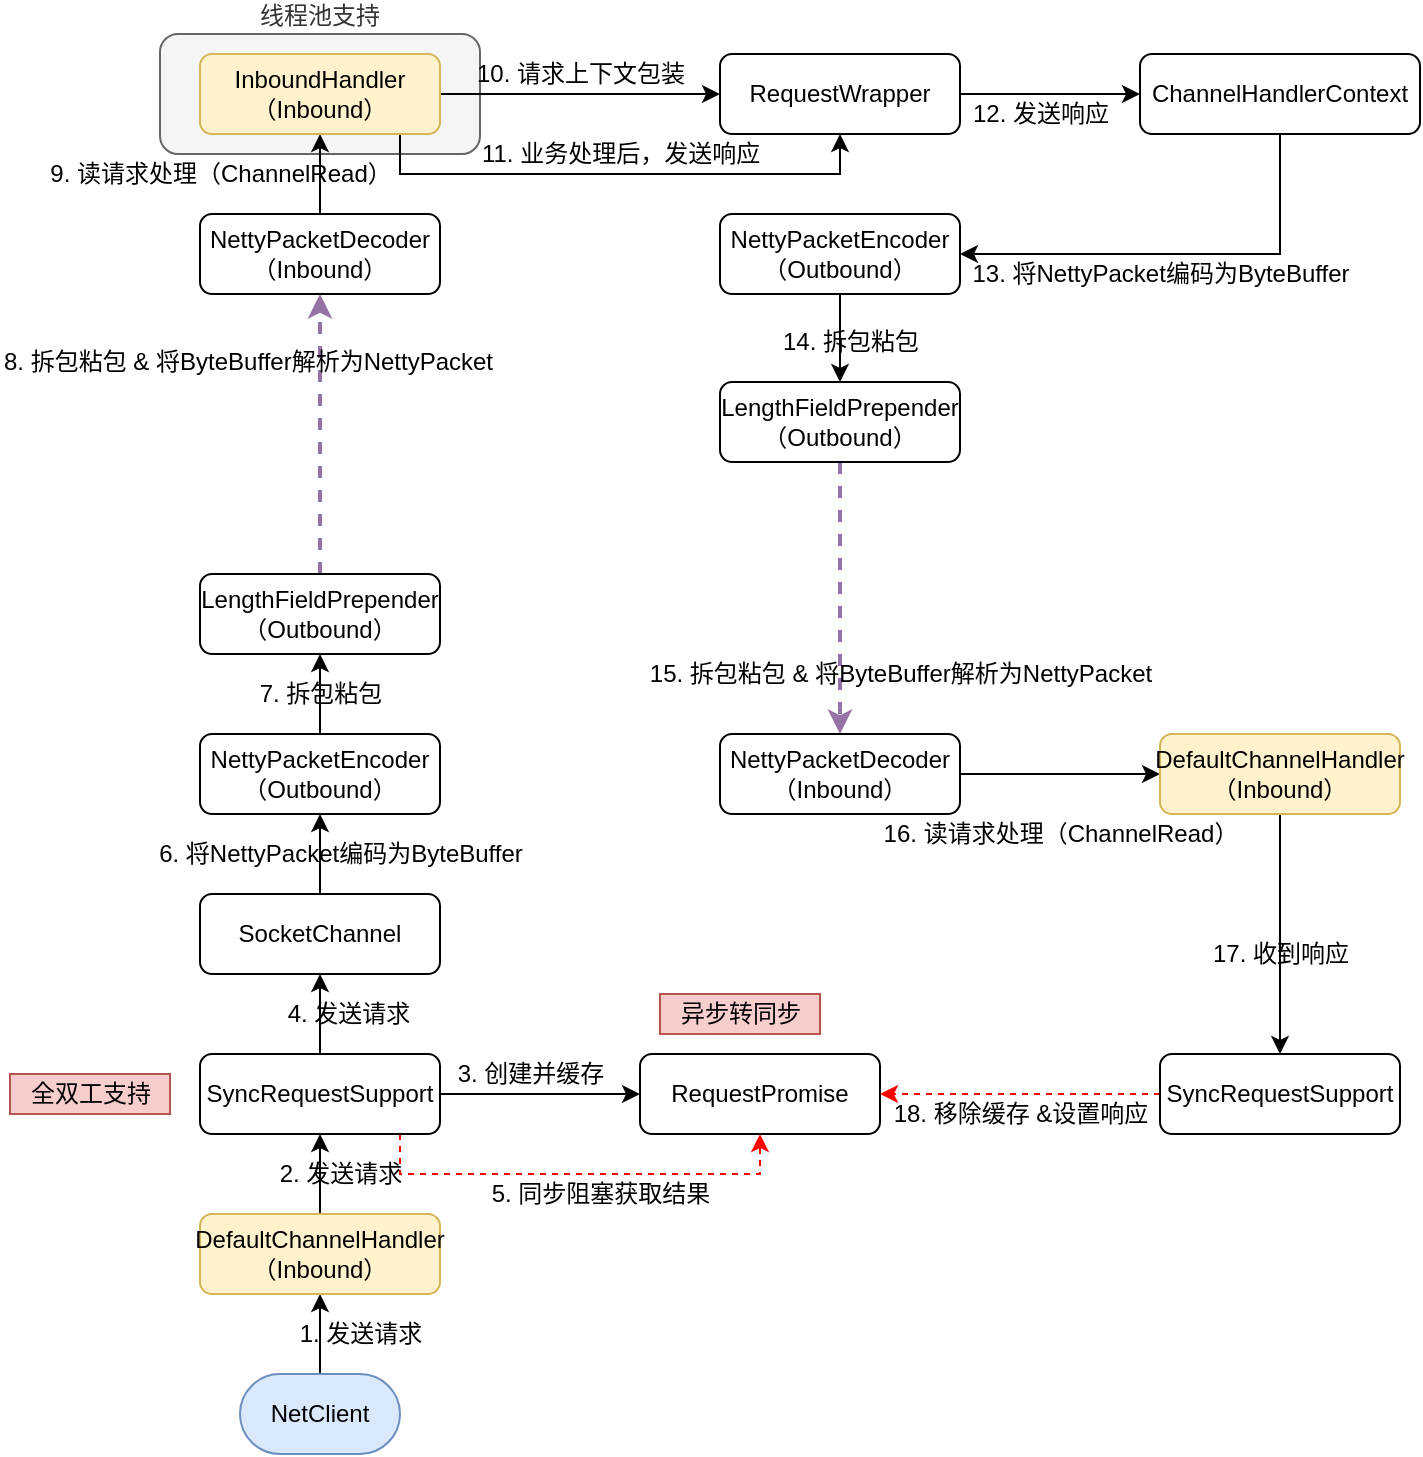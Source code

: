 <mxfile version="15.8.7" type="device"><diagram id="waiGSyyG22LT-aKKZDo8" name="第 1 页"><mxGraphModel dx="943" dy="-430" grid="1" gridSize="10" guides="1" tooltips="1" connect="1" arrows="1" fold="1" page="1" pageScale="1" pageWidth="827" pageHeight="1169" math="0" shadow="0"><root><mxCell id="0"/><mxCell id="1" parent="0"/><mxCell id="B_MDbJWQtFnscml3VjF_-31" value="线程池支持" style="rounded=1;whiteSpace=wrap;html=1;fillColor=#f5f5f5;fontColor=#333333;strokeColor=#666666;labelPosition=center;verticalLabelPosition=top;align=center;verticalAlign=bottom;" vertex="1" parent="1"><mxGeometry x="130" y="1310" width="160" height="60" as="geometry"/></mxCell><mxCell id="B_MDbJWQtFnscml3VjF_-5" style="edgeStyle=orthogonalEdgeStyle;rounded=0;orthogonalLoop=1;jettySize=auto;html=1;" edge="1" parent="1" source="B_MDbJWQtFnscml3VjF_-1" target="B_MDbJWQtFnscml3VjF_-3"><mxGeometry relative="1" as="geometry"/></mxCell><mxCell id="B_MDbJWQtFnscml3VjF_-1" value="NetClient" style="rounded=1;whiteSpace=wrap;html=1;fillColor=#dae8fc;strokeColor=#6c8ebf;arcSize=50;" vertex="1" parent="1"><mxGeometry x="170" y="1980" width="80" height="40" as="geometry"/></mxCell><mxCell id="B_MDbJWQtFnscml3VjF_-8" style="edgeStyle=orthogonalEdgeStyle;rounded=0;orthogonalLoop=1;jettySize=auto;html=1;" edge="1" parent="1" source="B_MDbJWQtFnscml3VjF_-3" target="B_MDbJWQtFnscml3VjF_-7"><mxGeometry relative="1" as="geometry"/></mxCell><mxCell id="B_MDbJWQtFnscml3VjF_-3" value="DefaultChannelHandler&lt;br&gt;（Inbound）" style="rounded=1;whiteSpace=wrap;html=1;fillColor=#fff2cc;strokeColor=#d6b656;" vertex="1" parent="1"><mxGeometry x="150" y="1900" width="120" height="40" as="geometry"/></mxCell><mxCell id="B_MDbJWQtFnscml3VjF_-6" value="1. 发送请求" style="text;html=1;align=center;verticalAlign=middle;resizable=0;points=[];autosize=1;strokeColor=none;fillColor=none;" vertex="1" parent="1"><mxGeometry x="190" y="1950" width="80" height="20" as="geometry"/></mxCell><mxCell id="B_MDbJWQtFnscml3VjF_-13" style="edgeStyle=orthogonalEdgeStyle;rounded=0;orthogonalLoop=1;jettySize=auto;html=1;entryX=0;entryY=0.5;entryDx=0;entryDy=0;" edge="1" parent="1" source="B_MDbJWQtFnscml3VjF_-7" target="B_MDbJWQtFnscml3VjF_-10"><mxGeometry relative="1" as="geometry"/></mxCell><mxCell id="B_MDbJWQtFnscml3VjF_-15" style="edgeStyle=orthogonalEdgeStyle;rounded=0;orthogonalLoop=1;jettySize=auto;html=1;entryX=0.5;entryY=1;entryDx=0;entryDy=0;" edge="1" parent="1" source="B_MDbJWQtFnscml3VjF_-7" target="B_MDbJWQtFnscml3VjF_-14"><mxGeometry relative="1" as="geometry"/></mxCell><mxCell id="B_MDbJWQtFnscml3VjF_-17" style="edgeStyle=orthogonalEdgeStyle;rounded=0;orthogonalLoop=1;jettySize=auto;html=1;entryX=0.5;entryY=1;entryDx=0;entryDy=0;dashed=1;strokeColor=#FF0000;" edge="1" parent="1" source="B_MDbJWQtFnscml3VjF_-7" target="B_MDbJWQtFnscml3VjF_-10"><mxGeometry relative="1" as="geometry"><Array as="points"><mxPoint x="250" y="1880"/><mxPoint x="430" y="1880"/></Array></mxGeometry></mxCell><mxCell id="B_MDbJWQtFnscml3VjF_-7" value="SyncRequestSupport" style="rounded=1;whiteSpace=wrap;html=1;" vertex="1" parent="1"><mxGeometry x="150" y="1820" width="120" height="40" as="geometry"/></mxCell><mxCell id="B_MDbJWQtFnscml3VjF_-9" value="2. 发送请求" style="text;html=1;align=center;verticalAlign=middle;resizable=0;points=[];autosize=1;strokeColor=none;fillColor=none;" vertex="1" parent="1"><mxGeometry x="180" y="1870" width="80" height="20" as="geometry"/></mxCell><mxCell id="B_MDbJWQtFnscml3VjF_-10" value="RequestPromise" style="rounded=1;whiteSpace=wrap;html=1;" vertex="1" parent="1"><mxGeometry x="370" y="1820" width="120" height="40" as="geometry"/></mxCell><mxCell id="B_MDbJWQtFnscml3VjF_-12" value="3. 创建并缓存" style="text;html=1;align=center;verticalAlign=middle;resizable=0;points=[];autosize=1;strokeColor=none;fillColor=none;" vertex="1" parent="1"><mxGeometry x="270" y="1820" width="90" height="20" as="geometry"/></mxCell><mxCell id="B_MDbJWQtFnscml3VjF_-20" style="edgeStyle=orthogonalEdgeStyle;rounded=0;orthogonalLoop=1;jettySize=auto;html=1;strokeColor=#000000;" edge="1" parent="1" source="B_MDbJWQtFnscml3VjF_-14" target="B_MDbJWQtFnscml3VjF_-19"><mxGeometry relative="1" as="geometry"/></mxCell><mxCell id="B_MDbJWQtFnscml3VjF_-14" value="SocketChannel" style="rounded=1;whiteSpace=wrap;html=1;" vertex="1" parent="1"><mxGeometry x="150" y="1740" width="120" height="40" as="geometry"/></mxCell><mxCell id="B_MDbJWQtFnscml3VjF_-16" value="4. 发送请求" style="text;html=1;align=center;verticalAlign=middle;resizable=0;points=[];autosize=1;strokeColor=none;fillColor=none;" vertex="1" parent="1"><mxGeometry x="184" y="1790" width="80" height="20" as="geometry"/></mxCell><mxCell id="B_MDbJWQtFnscml3VjF_-18" value="5. 同步阻塞获取结果" style="text;html=1;align=center;verticalAlign=middle;resizable=0;points=[];autosize=1;" vertex="1" parent="1"><mxGeometry x="290" y="1880" width="120" height="20" as="geometry"/></mxCell><mxCell id="B_MDbJWQtFnscml3VjF_-23" style="edgeStyle=orthogonalEdgeStyle;rounded=0;orthogonalLoop=1;jettySize=auto;html=1;entryX=0.5;entryY=1;entryDx=0;entryDy=0;strokeColor=#000000;" edge="1" parent="1" source="B_MDbJWQtFnscml3VjF_-19" target="B_MDbJWQtFnscml3VjF_-22"><mxGeometry relative="1" as="geometry"/></mxCell><mxCell id="B_MDbJWQtFnscml3VjF_-19" value="NettyPacketEncoder&lt;br&gt;（Outbound）" style="rounded=1;whiteSpace=wrap;html=1;" vertex="1" parent="1"><mxGeometry x="150" y="1660" width="120" height="40" as="geometry"/></mxCell><mxCell id="B_MDbJWQtFnscml3VjF_-21" value="6. 将NettyPacket编码为ByteBuffer" style="text;html=1;align=center;verticalAlign=middle;resizable=0;points=[];autosize=1;strokeColor=none;fillColor=none;" vertex="1" parent="1"><mxGeometry x="120" y="1710" width="200" height="20" as="geometry"/></mxCell><mxCell id="B_MDbJWQtFnscml3VjF_-26" style="edgeStyle=orthogonalEdgeStyle;rounded=0;orthogonalLoop=1;jettySize=auto;html=1;entryX=0.5;entryY=1;entryDx=0;entryDy=0;strokeColor=#9673a6;dashed=1;fillColor=#e1d5e7;strokeWidth=2;" edge="1" parent="1" source="B_MDbJWQtFnscml3VjF_-22" target="B_MDbJWQtFnscml3VjF_-25"><mxGeometry relative="1" as="geometry"/></mxCell><mxCell id="B_MDbJWQtFnscml3VjF_-22" value="LengthFieldPrepender&lt;br&gt;（Outbound）" style="rounded=1;whiteSpace=wrap;html=1;" vertex="1" parent="1"><mxGeometry x="150" y="1580" width="120" height="40" as="geometry"/></mxCell><mxCell id="B_MDbJWQtFnscml3VjF_-24" value="7. 拆包粘包" style="text;html=1;align=center;verticalAlign=middle;resizable=0;points=[];autosize=1;strokeColor=none;fillColor=none;" vertex="1" parent="1"><mxGeometry x="170" y="1630" width="80" height="20" as="geometry"/></mxCell><mxCell id="B_MDbJWQtFnscml3VjF_-29" style="edgeStyle=orthogonalEdgeStyle;rounded=0;orthogonalLoop=1;jettySize=auto;html=1;entryX=0.5;entryY=1;entryDx=0;entryDy=0;strokeColor=#000000;" edge="1" parent="1" source="B_MDbJWQtFnscml3VjF_-25" target="B_MDbJWQtFnscml3VjF_-28"><mxGeometry relative="1" as="geometry"/></mxCell><mxCell id="B_MDbJWQtFnscml3VjF_-25" value="NettyPacketDecoder&lt;br&gt;（Inbound）" style="rounded=1;whiteSpace=wrap;html=1;" vertex="1" parent="1"><mxGeometry x="150" y="1400" width="120" height="40" as="geometry"/></mxCell><mxCell id="B_MDbJWQtFnscml3VjF_-27" value="&lt;span&gt;8. 拆包粘包 &amp;amp;&amp;nbsp;&lt;/span&gt;&lt;span&gt;将ByteBuffer解析为NettyPacket&lt;/span&gt;" style="text;html=1;align=left;verticalAlign=middle;resizable=0;points=[];autosize=1;strokeColor=none;fillColor=none;" vertex="1" parent="1"><mxGeometry x="50" y="1464" width="260" height="20" as="geometry"/></mxCell><mxCell id="B_MDbJWQtFnscml3VjF_-33" style="edgeStyle=orthogonalEdgeStyle;rounded=0;orthogonalLoop=1;jettySize=auto;html=1;entryX=0;entryY=0.5;entryDx=0;entryDy=0;strokeColor=#000000;" edge="1" parent="1" source="B_MDbJWQtFnscml3VjF_-28" target="B_MDbJWQtFnscml3VjF_-32"><mxGeometry relative="1" as="geometry"/></mxCell><mxCell id="B_MDbJWQtFnscml3VjF_-35" style="edgeStyle=orthogonalEdgeStyle;rounded=0;orthogonalLoop=1;jettySize=auto;html=1;entryX=0.5;entryY=1;entryDx=0;entryDy=0;strokeColor=#000000;" edge="1" parent="1" source="B_MDbJWQtFnscml3VjF_-28" target="B_MDbJWQtFnscml3VjF_-32"><mxGeometry relative="1" as="geometry"><Array as="points"><mxPoint x="250" y="1380"/><mxPoint x="470" y="1380"/></Array></mxGeometry></mxCell><mxCell id="B_MDbJWQtFnscml3VjF_-28" value="InboundHandler&lt;br&gt;（Inbound）" style="rounded=1;whiteSpace=wrap;html=1;fillColor=#fff2cc;strokeColor=#d6b656;" vertex="1" parent="1"><mxGeometry x="150" y="1320" width="120" height="40" as="geometry"/></mxCell><mxCell id="B_MDbJWQtFnscml3VjF_-30" value="9. 读请求处理（ChannelRead）" style="text;html=1;align=center;verticalAlign=middle;resizable=0;points=[];autosize=1;strokeColor=none;fillColor=none;" vertex="1" parent="1"><mxGeometry x="65" y="1370" width="190" height="20" as="geometry"/></mxCell><mxCell id="B_MDbJWQtFnscml3VjF_-39" style="edgeStyle=orthogonalEdgeStyle;rounded=0;orthogonalLoop=1;jettySize=auto;html=1;strokeColor=#000000;" edge="1" parent="1" source="B_MDbJWQtFnscml3VjF_-32" target="B_MDbJWQtFnscml3VjF_-38"><mxGeometry relative="1" as="geometry"/></mxCell><mxCell id="B_MDbJWQtFnscml3VjF_-32" value="RequestWrapper" style="rounded=1;whiteSpace=wrap;html=1;" vertex="1" parent="1"><mxGeometry x="410" y="1320" width="120" height="40" as="geometry"/></mxCell><mxCell id="B_MDbJWQtFnscml3VjF_-34" value="10. 请求上下文包装" style="text;html=1;align=center;verticalAlign=middle;resizable=0;points=[];autosize=1;strokeColor=none;fillColor=none;" vertex="1" parent="1"><mxGeometry x="280" y="1320" width="120" height="20" as="geometry"/></mxCell><mxCell id="B_MDbJWQtFnscml3VjF_-36" value="11. 业务处理后，发送响应" style="text;html=1;align=center;verticalAlign=middle;resizable=0;points=[];autosize=1;strokeColor=none;fillColor=none;" vertex="1" parent="1"><mxGeometry x="285" y="1360" width="150" height="20" as="geometry"/></mxCell><mxCell id="B_MDbJWQtFnscml3VjF_-42" style="edgeStyle=orthogonalEdgeStyle;rounded=0;orthogonalLoop=1;jettySize=auto;html=1;entryX=1;entryY=0.5;entryDx=0;entryDy=0;strokeColor=#000000;" edge="1" parent="1" source="B_MDbJWQtFnscml3VjF_-38" target="B_MDbJWQtFnscml3VjF_-41"><mxGeometry relative="1" as="geometry"><Array as="points"><mxPoint x="690" y="1420"/></Array></mxGeometry></mxCell><mxCell id="B_MDbJWQtFnscml3VjF_-38" value="&lt;span&gt;ChannelHandlerContext&lt;/span&gt;" style="rounded=1;whiteSpace=wrap;html=1;" vertex="1" parent="1"><mxGeometry x="620" y="1320" width="140" height="40" as="geometry"/></mxCell><mxCell id="B_MDbJWQtFnscml3VjF_-40" value="12. 发送响应" style="text;html=1;align=center;verticalAlign=middle;resizable=0;points=[];autosize=1;strokeColor=none;fillColor=none;" vertex="1" parent="1"><mxGeometry x="530" y="1340" width="80" height="20" as="geometry"/></mxCell><mxCell id="B_MDbJWQtFnscml3VjF_-45" style="edgeStyle=orthogonalEdgeStyle;rounded=0;orthogonalLoop=1;jettySize=auto;html=1;entryX=0.5;entryY=0;entryDx=0;entryDy=0;strokeColor=#000000;" edge="1" parent="1" source="B_MDbJWQtFnscml3VjF_-41" target="B_MDbJWQtFnscml3VjF_-44"><mxGeometry relative="1" as="geometry"/></mxCell><mxCell id="B_MDbJWQtFnscml3VjF_-41" value="NettyPacketEncoder&lt;br&gt;（Outbound）" style="rounded=1;whiteSpace=wrap;html=1;" vertex="1" parent="1"><mxGeometry x="410" y="1400" width="120" height="40" as="geometry"/></mxCell><mxCell id="B_MDbJWQtFnscml3VjF_-43" value="13. 将NettyPacket编码为ByteBuffer" style="text;html=1;align=center;verticalAlign=middle;resizable=0;points=[];autosize=1;strokeColor=none;fillColor=none;" vertex="1" parent="1"><mxGeometry x="530" y="1420" width="200" height="20" as="geometry"/></mxCell><mxCell id="B_MDbJWQtFnscml3VjF_-48" style="edgeStyle=orthogonalEdgeStyle;rounded=0;orthogonalLoop=1;jettySize=auto;html=1;strokeColor=#9673a6;dashed=1;fillColor=#e1d5e7;strokeWidth=2;" edge="1" parent="1" source="B_MDbJWQtFnscml3VjF_-44" target="B_MDbJWQtFnscml3VjF_-47"><mxGeometry relative="1" as="geometry"/></mxCell><mxCell id="B_MDbJWQtFnscml3VjF_-44" value="LengthFieldPrepender&lt;br&gt;（Outbound）" style="rounded=1;whiteSpace=wrap;html=1;" vertex="1" parent="1"><mxGeometry x="410" y="1484" width="120" height="40" as="geometry"/></mxCell><mxCell id="B_MDbJWQtFnscml3VjF_-46" value="14. 拆包粘包" style="text;html=1;align=center;verticalAlign=middle;resizable=0;points=[];autosize=1;strokeColor=none;fillColor=none;" vertex="1" parent="1"><mxGeometry x="435" y="1454" width="80" height="20" as="geometry"/></mxCell><mxCell id="B_MDbJWQtFnscml3VjF_-51" style="edgeStyle=orthogonalEdgeStyle;rounded=0;orthogonalLoop=1;jettySize=auto;html=1;entryX=0;entryY=0.5;entryDx=0;entryDy=0;strokeColor=#000000;strokeWidth=1;" edge="1" parent="1" source="B_MDbJWQtFnscml3VjF_-47" target="B_MDbJWQtFnscml3VjF_-50"><mxGeometry relative="1" as="geometry"/></mxCell><mxCell id="B_MDbJWQtFnscml3VjF_-47" value="NettyPacketDecoder&lt;br&gt;（Inbound）" style="rounded=1;whiteSpace=wrap;html=1;" vertex="1" parent="1"><mxGeometry x="410" y="1660" width="120" height="40" as="geometry"/></mxCell><mxCell id="B_MDbJWQtFnscml3VjF_-49" value="&lt;span style=&quot;text-align: left&quot;&gt;15. 拆包粘包 &amp;amp;&amp;nbsp;&lt;/span&gt;&lt;span style=&quot;text-align: left&quot;&gt;将ByteBuffer解析为NettyPacket&lt;/span&gt;" style="text;html=1;align=center;verticalAlign=middle;resizable=0;points=[];autosize=1;strokeColor=none;fillColor=none;" vertex="1" parent="1"><mxGeometry x="365" y="1620" width="270" height="20" as="geometry"/></mxCell><mxCell id="B_MDbJWQtFnscml3VjF_-55" style="edgeStyle=orthogonalEdgeStyle;rounded=0;orthogonalLoop=1;jettySize=auto;html=1;strokeColor=#000000;strokeWidth=1;" edge="1" parent="1" source="B_MDbJWQtFnscml3VjF_-50" target="B_MDbJWQtFnscml3VjF_-54"><mxGeometry relative="1" as="geometry"/></mxCell><mxCell id="B_MDbJWQtFnscml3VjF_-50" value="DefaultChannelHandler&lt;br&gt;（Inbound）" style="rounded=1;whiteSpace=wrap;html=1;fillColor=#fff2cc;strokeColor=#d6b656;" vertex="1" parent="1"><mxGeometry x="630" y="1660" width="120" height="40" as="geometry"/></mxCell><mxCell id="B_MDbJWQtFnscml3VjF_-52" value="16. 读请求处理（ChannelRead）" style="text;html=1;align=center;verticalAlign=middle;resizable=0;points=[];autosize=1;strokeColor=none;fillColor=none;" vertex="1" parent="1"><mxGeometry x="485" y="1700" width="190" height="20" as="geometry"/></mxCell><mxCell id="B_MDbJWQtFnscml3VjF_-57" style="edgeStyle=orthogonalEdgeStyle;rounded=0;orthogonalLoop=1;jettySize=auto;html=1;entryX=1;entryY=0.5;entryDx=0;entryDy=0;strokeColor=#FF0000;strokeWidth=1;dashed=1;" edge="1" parent="1" source="B_MDbJWQtFnscml3VjF_-54" target="B_MDbJWQtFnscml3VjF_-10"><mxGeometry relative="1" as="geometry"/></mxCell><mxCell id="B_MDbJWQtFnscml3VjF_-54" value="SyncRequestSupport" style="rounded=1;whiteSpace=wrap;html=1;" vertex="1" parent="1"><mxGeometry x="630" y="1820" width="120" height="40" as="geometry"/></mxCell><mxCell id="B_MDbJWQtFnscml3VjF_-56" value="17. 收到响应" style="text;html=1;align=center;verticalAlign=middle;resizable=0;points=[];autosize=1;strokeColor=none;fillColor=none;" vertex="1" parent="1"><mxGeometry x="650" y="1760" width="80" height="20" as="geometry"/></mxCell><mxCell id="B_MDbJWQtFnscml3VjF_-58" value="18. 移除缓存 &amp;amp;设置响应" style="text;html=1;align=center;verticalAlign=middle;resizable=0;points=[];autosize=1;strokeColor=none;fillColor=none;" vertex="1" parent="1"><mxGeometry x="490" y="1840" width="140" height="20" as="geometry"/></mxCell><mxCell id="B_MDbJWQtFnscml3VjF_-59" value="全双工支持" style="text;html=1;align=center;verticalAlign=middle;resizable=0;points=[];autosize=1;strokeColor=#b85450;fillColor=#f8cecc;" vertex="1" parent="1"><mxGeometry x="55" y="1830" width="80" height="20" as="geometry"/></mxCell><mxCell id="B_MDbJWQtFnscml3VjF_-60" value="异步转同步" style="text;html=1;align=center;verticalAlign=middle;resizable=0;points=[];autosize=1;strokeColor=#b85450;fillColor=#f8cecc;" vertex="1" parent="1"><mxGeometry x="380" y="1790" width="80" height="20" as="geometry"/></mxCell></root></mxGraphModel></diagram></mxfile>